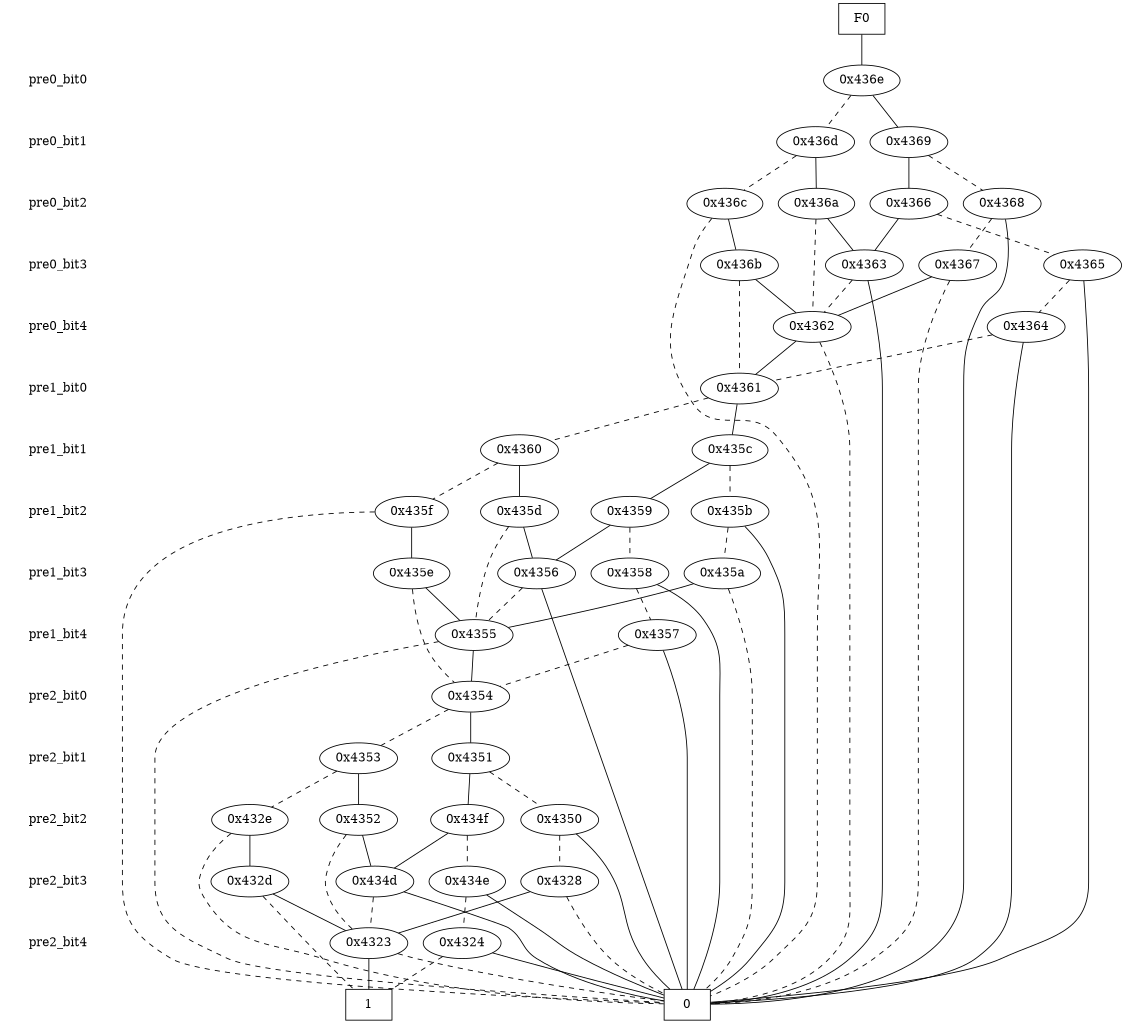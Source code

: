 digraph "DD" {
size = "7.5,10"
center = true;
edge [dir = none];
{ node [shape = plaintext];
  edge [style = invis];
  "CONST NODES" [style = invis];
" pre0_bit0 " -> " pre0_bit1 " -> " pre0_bit2 " -> " pre0_bit3 " -> " pre0_bit4 " -> " pre1_bit0 " -> " pre1_bit1 " -> " pre1_bit2 " -> " pre1_bit3 " -> " pre1_bit4 " -> " pre2_bit0 " -> " pre2_bit1 " -> " pre2_bit2 " -> " pre2_bit3 " -> " pre2_bit4 " -> "CONST NODES"; 
}
{ rank = same; node [shape = box]; edge [style = invis];
"F0"; }
{ rank = same; " pre0_bit0 ";
"0x436e";
}
{ rank = same; " pre0_bit1 ";
"0x4369";
"0x436d";
}
{ rank = same; " pre0_bit2 ";
"0x4366";
"0x436c";
"0x4368";
"0x436a";
}
{ rank = same; " pre0_bit3 ";
"0x436b";
"0x4363";
"0x4365";
"0x4367";
}
{ rank = same; " pre0_bit4 ";
"0x4362";
"0x4364";
}
{ rank = same; " pre1_bit0 ";
"0x4361";
}
{ rank = same; " pre1_bit1 ";
"0x435c";
"0x4360";
}
{ rank = same; " pre1_bit2 ";
"0x435d";
"0x4359";
"0x435b";
"0x435f";
}
{ rank = same; " pre1_bit3 ";
"0x4356";
"0x4358";
"0x435a";
"0x435e";
}
{ rank = same; " pre1_bit4 ";
"0x4357";
"0x4355";
}
{ rank = same; " pre2_bit0 ";
"0x4354";
}
{ rank = same; " pre2_bit1 ";
"0x4351";
"0x4353";
}
{ rank = same; " pre2_bit2 ";
"0x432e";
"0x434f";
"0x4350";
"0x4352";
}
{ rank = same; " pre2_bit3 ";
"0x432d";
"0x4328";
"0x434d";
"0x434e";
}
{ rank = same; " pre2_bit4 ";
"0x4323";
"0x4324";
}
{ rank = same; "CONST NODES";
{ node [shape = box]; "0x3ffa";
"0x3ff9";
}
}
"F0" -> "0x436e" [style = solid];
"0x436e" -> "0x4369";
"0x436e" -> "0x436d" [style = dashed];
"0x4369" -> "0x4366";
"0x4369" -> "0x4368" [style = dashed];
"0x436d" -> "0x436a";
"0x436d" -> "0x436c" [style = dashed];
"0x4366" -> "0x4363";
"0x4366" -> "0x4365" [style = dashed];
"0x436c" -> "0x436b";
"0x436c" -> "0x3ffa" [style = dashed];
"0x4368" -> "0x3ffa";
"0x4368" -> "0x4367" [style = dashed];
"0x436a" -> "0x4363";
"0x436a" -> "0x4362" [style = dashed];
"0x436b" -> "0x4362";
"0x436b" -> "0x4361" [style = dashed];
"0x4363" -> "0x3ffa";
"0x4363" -> "0x4362" [style = dashed];
"0x4365" -> "0x3ffa";
"0x4365" -> "0x4364" [style = dashed];
"0x4367" -> "0x4362";
"0x4367" -> "0x3ffa" [style = dashed];
"0x4362" -> "0x4361";
"0x4362" -> "0x3ffa" [style = dashed];
"0x4364" -> "0x3ffa";
"0x4364" -> "0x4361" [style = dashed];
"0x4361" -> "0x435c";
"0x4361" -> "0x4360" [style = dashed];
"0x435c" -> "0x4359";
"0x435c" -> "0x435b" [style = dashed];
"0x4360" -> "0x435d";
"0x4360" -> "0x435f" [style = dashed];
"0x435d" -> "0x4356";
"0x435d" -> "0x4355" [style = dashed];
"0x4359" -> "0x4356";
"0x4359" -> "0x4358" [style = dashed];
"0x435b" -> "0x3ffa";
"0x435b" -> "0x435a" [style = dashed];
"0x435f" -> "0x435e";
"0x435f" -> "0x3ffa" [style = dashed];
"0x4356" -> "0x3ffa";
"0x4356" -> "0x4355" [style = dashed];
"0x4358" -> "0x3ffa";
"0x4358" -> "0x4357" [style = dashed];
"0x435a" -> "0x4355";
"0x435a" -> "0x3ffa" [style = dashed];
"0x435e" -> "0x4355";
"0x435e" -> "0x4354" [style = dashed];
"0x4357" -> "0x3ffa";
"0x4357" -> "0x4354" [style = dashed];
"0x4355" -> "0x4354";
"0x4355" -> "0x3ffa" [style = dashed];
"0x4354" -> "0x4351";
"0x4354" -> "0x4353" [style = dashed];
"0x4351" -> "0x434f";
"0x4351" -> "0x4350" [style = dashed];
"0x4353" -> "0x4352";
"0x4353" -> "0x432e" [style = dashed];
"0x432e" -> "0x432d";
"0x432e" -> "0x3ffa" [style = dashed];
"0x434f" -> "0x434d";
"0x434f" -> "0x434e" [style = dashed];
"0x4350" -> "0x3ffa";
"0x4350" -> "0x4328" [style = dashed];
"0x4352" -> "0x434d";
"0x4352" -> "0x4323" [style = dashed];
"0x432d" -> "0x4323";
"0x432d" -> "0x3ff9" [style = dashed];
"0x4328" -> "0x4323";
"0x4328" -> "0x3ffa" [style = dashed];
"0x434d" -> "0x3ffa";
"0x434d" -> "0x4323" [style = dashed];
"0x434e" -> "0x3ffa";
"0x434e" -> "0x4324" [style = dashed];
"0x4323" -> "0x3ff9";
"0x4323" -> "0x3ffa" [style = dashed];
"0x4324" -> "0x3ffa";
"0x4324" -> "0x3ff9" [style = dashed];
"0x3ffa" [label = "0"];
"0x3ff9" [label = "1"];
}
